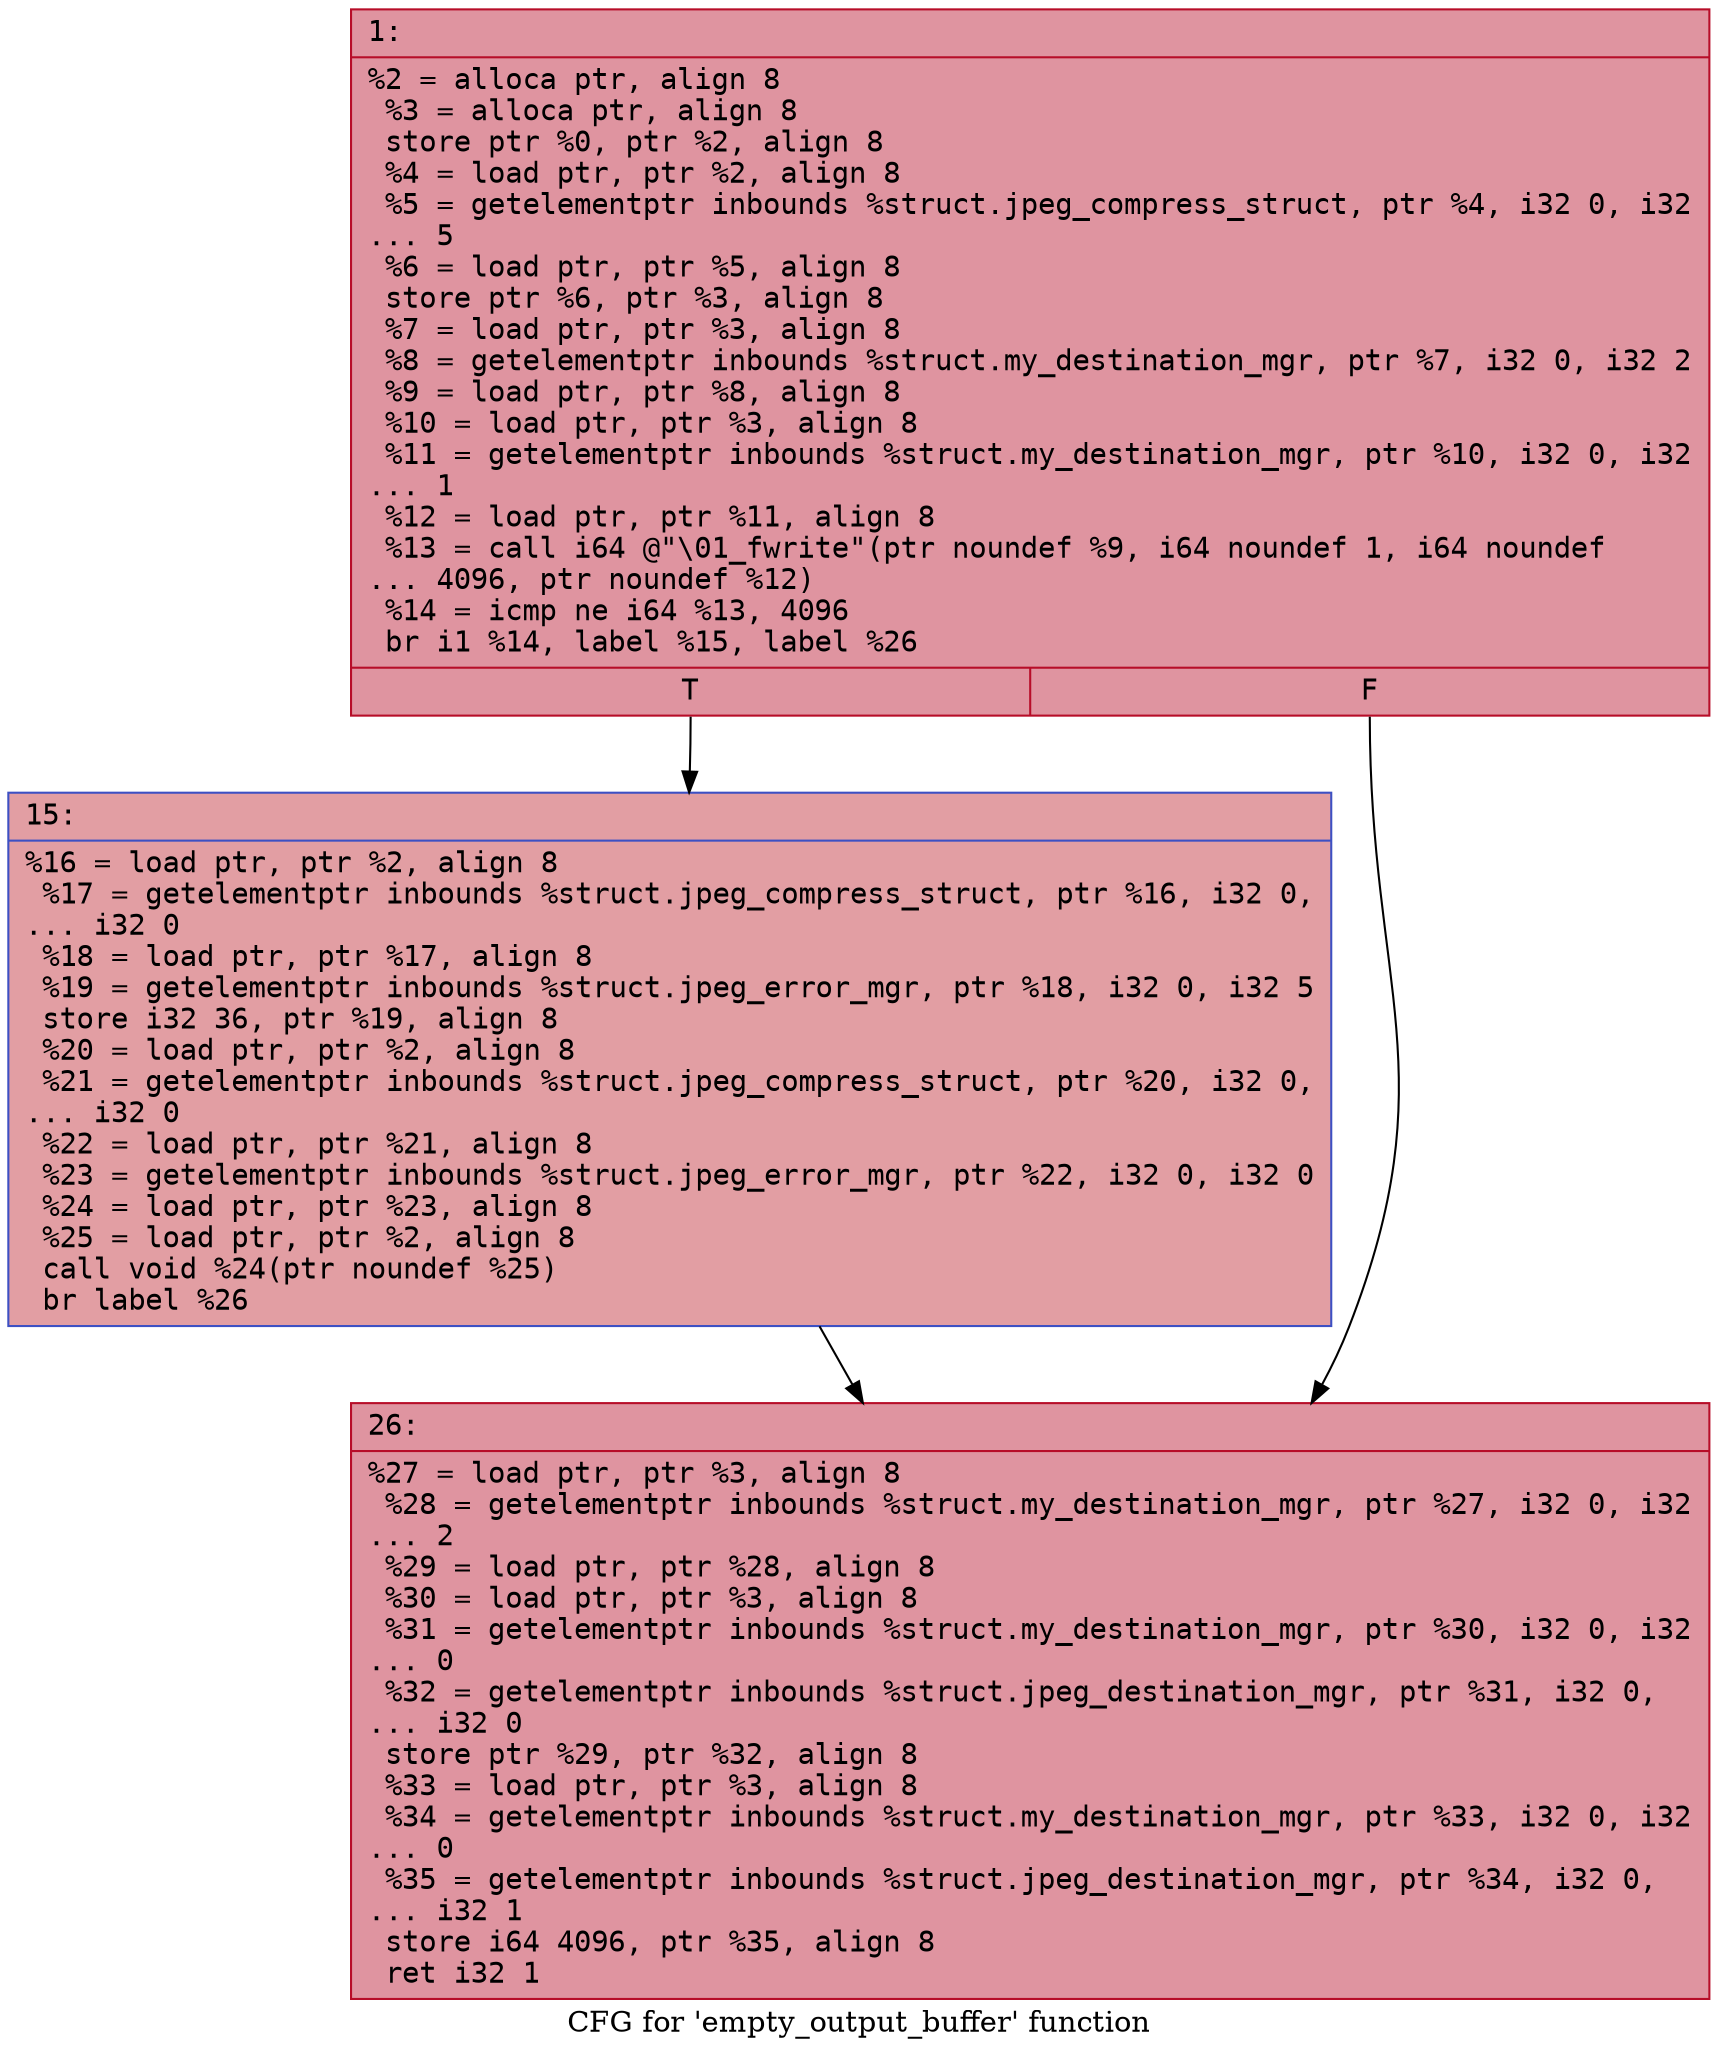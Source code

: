 digraph "CFG for 'empty_output_buffer' function" {
	label="CFG for 'empty_output_buffer' function";

	Node0x6000008f20d0 [shape=record,color="#b70d28ff", style=filled, fillcolor="#b70d2870" fontname="Courier",label="{1:\l|  %2 = alloca ptr, align 8\l  %3 = alloca ptr, align 8\l  store ptr %0, ptr %2, align 8\l  %4 = load ptr, ptr %2, align 8\l  %5 = getelementptr inbounds %struct.jpeg_compress_struct, ptr %4, i32 0, i32\l... 5\l  %6 = load ptr, ptr %5, align 8\l  store ptr %6, ptr %3, align 8\l  %7 = load ptr, ptr %3, align 8\l  %8 = getelementptr inbounds %struct.my_destination_mgr, ptr %7, i32 0, i32 2\l  %9 = load ptr, ptr %8, align 8\l  %10 = load ptr, ptr %3, align 8\l  %11 = getelementptr inbounds %struct.my_destination_mgr, ptr %10, i32 0, i32\l... 1\l  %12 = load ptr, ptr %11, align 8\l  %13 = call i64 @\"\\01_fwrite\"(ptr noundef %9, i64 noundef 1, i64 noundef\l... 4096, ptr noundef %12)\l  %14 = icmp ne i64 %13, 4096\l  br i1 %14, label %15, label %26\l|{<s0>T|<s1>F}}"];
	Node0x6000008f20d0:s0 -> Node0x6000008f2120[tooltip="1 -> 15\nProbability 50.00%" ];
	Node0x6000008f20d0:s1 -> Node0x6000008f2170[tooltip="1 -> 26\nProbability 50.00%" ];
	Node0x6000008f2120 [shape=record,color="#3d50c3ff", style=filled, fillcolor="#be242e70" fontname="Courier",label="{15:\l|  %16 = load ptr, ptr %2, align 8\l  %17 = getelementptr inbounds %struct.jpeg_compress_struct, ptr %16, i32 0,\l... i32 0\l  %18 = load ptr, ptr %17, align 8\l  %19 = getelementptr inbounds %struct.jpeg_error_mgr, ptr %18, i32 0, i32 5\l  store i32 36, ptr %19, align 8\l  %20 = load ptr, ptr %2, align 8\l  %21 = getelementptr inbounds %struct.jpeg_compress_struct, ptr %20, i32 0,\l... i32 0\l  %22 = load ptr, ptr %21, align 8\l  %23 = getelementptr inbounds %struct.jpeg_error_mgr, ptr %22, i32 0, i32 0\l  %24 = load ptr, ptr %23, align 8\l  %25 = load ptr, ptr %2, align 8\l  call void %24(ptr noundef %25)\l  br label %26\l}"];
	Node0x6000008f2120 -> Node0x6000008f2170[tooltip="15 -> 26\nProbability 100.00%" ];
	Node0x6000008f2170 [shape=record,color="#b70d28ff", style=filled, fillcolor="#b70d2870" fontname="Courier",label="{26:\l|  %27 = load ptr, ptr %3, align 8\l  %28 = getelementptr inbounds %struct.my_destination_mgr, ptr %27, i32 0, i32\l... 2\l  %29 = load ptr, ptr %28, align 8\l  %30 = load ptr, ptr %3, align 8\l  %31 = getelementptr inbounds %struct.my_destination_mgr, ptr %30, i32 0, i32\l... 0\l  %32 = getelementptr inbounds %struct.jpeg_destination_mgr, ptr %31, i32 0,\l... i32 0\l  store ptr %29, ptr %32, align 8\l  %33 = load ptr, ptr %3, align 8\l  %34 = getelementptr inbounds %struct.my_destination_mgr, ptr %33, i32 0, i32\l... 0\l  %35 = getelementptr inbounds %struct.jpeg_destination_mgr, ptr %34, i32 0,\l... i32 1\l  store i64 4096, ptr %35, align 8\l  ret i32 1\l}"];
}
